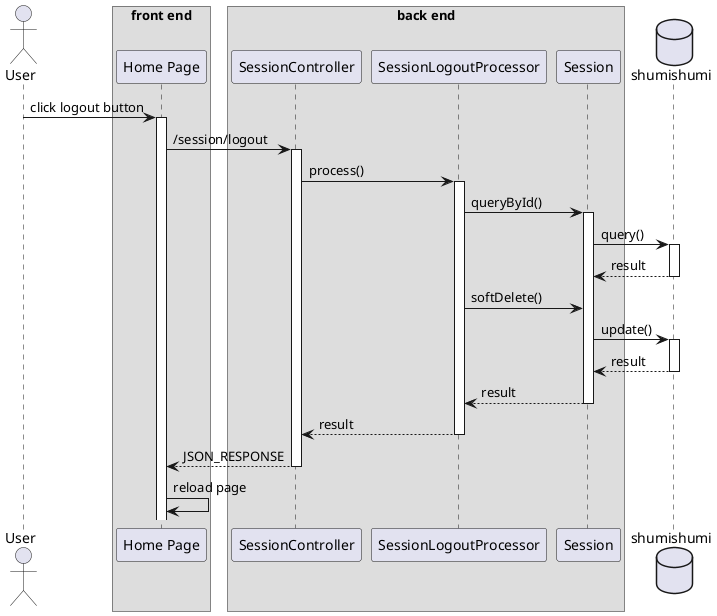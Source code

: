 @startuml logout
'autonumber 1.1.1

actor User as u

box "front end"
participant "Home Page" as home
end box

box "back end"
participant "SessionController" as sc

participant "SessionLogoutProcessor" as proc

participant "Session" as sm
end box

database shumishumi as db

u -> home++ : click logout button
home -> sc++ : /session/logout

sc -> proc++ : process()

proc -> sm++ : queryById()
sm -> db++ : query()
return result

proc -> sm : softDelete()
sm -> db++ : update()
return result
return result

return result

return JSON_RESPONSE

home -> home : reload page

@enduml